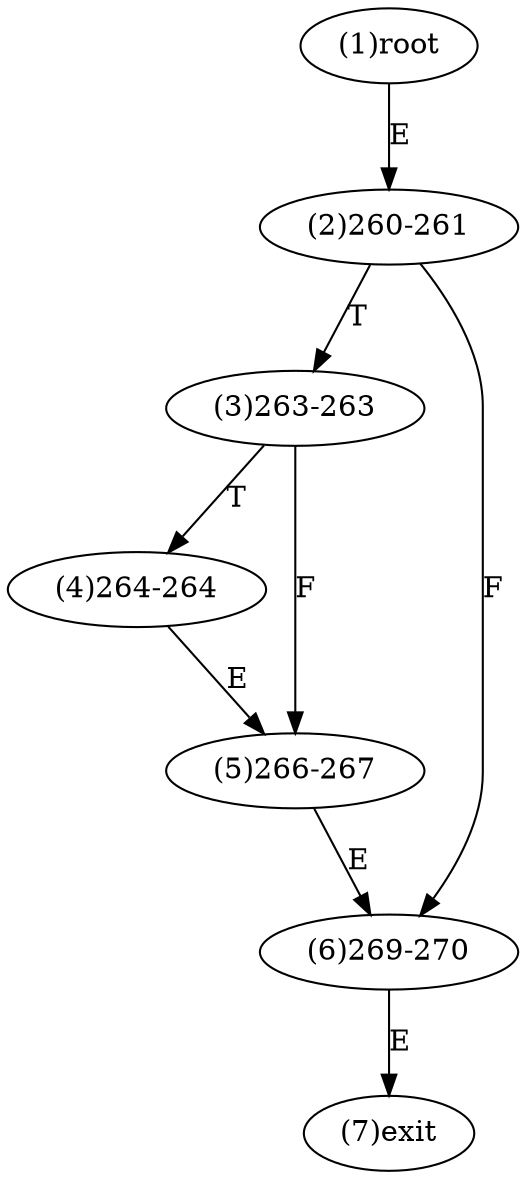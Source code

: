 digraph "" { 
1[ label="(1)root"];
2[ label="(2)260-261"];
3[ label="(3)263-263"];
4[ label="(4)264-264"];
5[ label="(5)266-267"];
6[ label="(6)269-270"];
7[ label="(7)exit"];
1->2[ label="E"];
2->6[ label="F"];
2->3[ label="T"];
3->5[ label="F"];
3->4[ label="T"];
4->5[ label="E"];
5->6[ label="E"];
6->7[ label="E"];
}